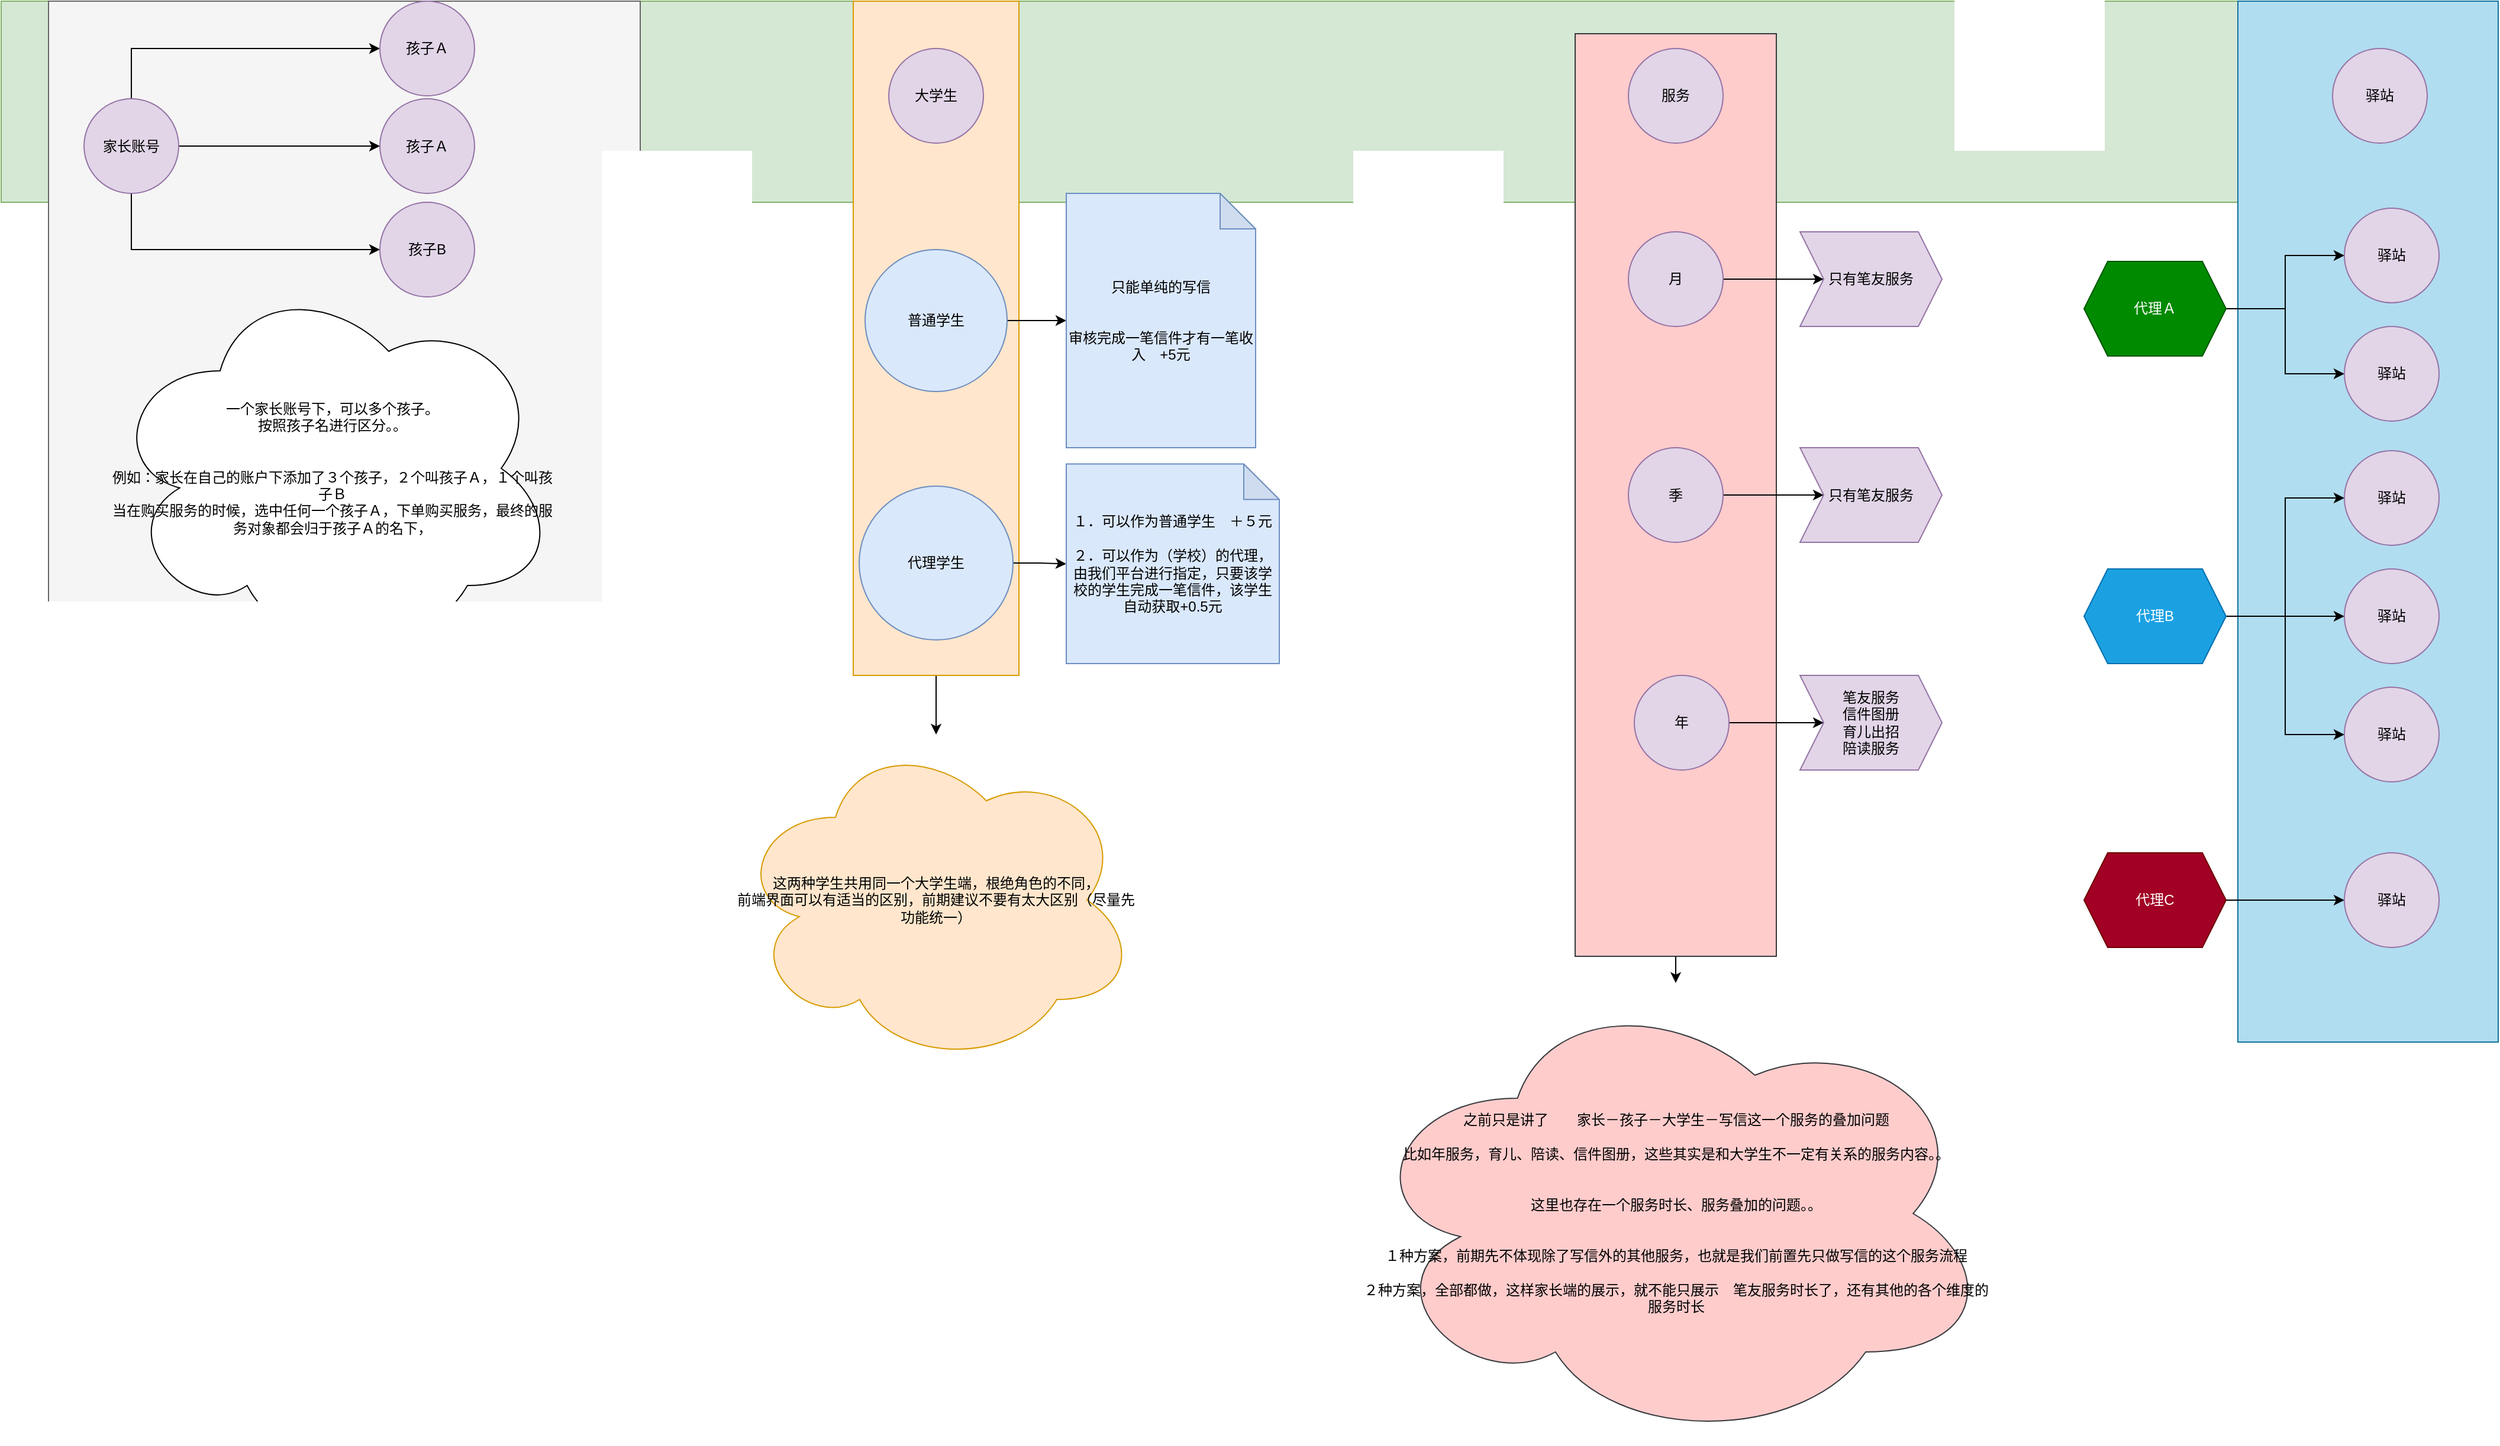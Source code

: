 <mxfile version="14.4.5" type="github">
  <diagram name="Page-1" id="dd472eb7-4b8b-5cd9-a60b-b15522922e76">
    <mxGraphModel dx="1422" dy="801" grid="1" gridSize="10" guides="1" tooltips="1" connect="1" arrows="1" fold="1" page="1" pageScale="1" pageWidth="1100" pageHeight="850" background="#ffffff" math="0" shadow="0">
      <root>
        <mxCell id="0" />
        <mxCell id="1" parent="0" />
        <mxCell id="64Vx9FYo9tibzsEboU_u-6" value="" style="rounded=0;whiteSpace=wrap;html=1;fillColor=#d5e8d4;strokeColor=#82b366;" vertex="1" parent="1">
          <mxGeometry x="40" y="70" width="2060" height="170" as="geometry" />
        </mxCell>
        <mxCell id="64Vx9FYo9tibzsEboU_u-21" value="" style="edgeStyle=orthogonalEdgeStyle;rounded=0;orthogonalLoop=1;jettySize=auto;html=1;" edge="1" parent="1" source="64Vx9FYo9tibzsEboU_u-9" target="64Vx9FYo9tibzsEboU_u-20">
          <mxGeometry relative="1" as="geometry" />
        </mxCell>
        <mxCell id="64Vx9FYo9tibzsEboU_u-9" value="" style="rounded=0;whiteSpace=wrap;html=1;fillColor=#ffe6cc;strokeColor=#d79b00;" vertex="1" parent="1">
          <mxGeometry x="760" y="70" width="140" height="570" as="geometry" />
        </mxCell>
        <mxCell id="64Vx9FYo9tibzsEboU_u-3" value="大学生" style="ellipse;whiteSpace=wrap;html=1;aspect=fixed;fillColor=#e1d5e7;strokeColor=#9673a6;" vertex="1" parent="1">
          <mxGeometry x="790" y="110" width="80" height="80" as="geometry" />
        </mxCell>
        <mxCell id="64Vx9FYo9tibzsEboU_u-13" value="" style="edgeStyle=orthogonalEdgeStyle;rounded=0;orthogonalLoop=1;jettySize=auto;html=1;" edge="1" parent="1" source="64Vx9FYo9tibzsEboU_u-10" target="64Vx9FYo9tibzsEboU_u-12">
          <mxGeometry relative="1" as="geometry" />
        </mxCell>
        <mxCell id="64Vx9FYo9tibzsEboU_u-10" value="普通学生" style="ellipse;whiteSpace=wrap;html=1;aspect=fixed;fillColor=#dae8fc;strokeColor=#6c8ebf;" vertex="1" parent="1">
          <mxGeometry x="770" y="280" width="120" height="120" as="geometry" />
        </mxCell>
        <mxCell id="64Vx9FYo9tibzsEboU_u-15" value="" style="edgeStyle=orthogonalEdgeStyle;rounded=0;orthogonalLoop=1;jettySize=auto;html=1;" edge="1" parent="1" source="64Vx9FYo9tibzsEboU_u-11" target="64Vx9FYo9tibzsEboU_u-14">
          <mxGeometry relative="1" as="geometry" />
        </mxCell>
        <mxCell id="64Vx9FYo9tibzsEboU_u-11" value="代理学生" style="ellipse;whiteSpace=wrap;html=1;aspect=fixed;fillColor=#dae8fc;strokeColor=#6c8ebf;" vertex="1" parent="1">
          <mxGeometry x="765" y="480" width="130" height="130" as="geometry" />
        </mxCell>
        <mxCell id="64Vx9FYo9tibzsEboU_u-12" value="只能单纯的写信&lt;br&gt;&lt;br&gt;&lt;br&gt;审核完成一笔信件才有一笔收入　+5元" style="shape=note;whiteSpace=wrap;html=1;backgroundOutline=1;darkOpacity=0.05;fillColor=#dae8fc;strokeColor=#6c8ebf;" vertex="1" parent="1">
          <mxGeometry x="940" y="232.5" width="160" height="215" as="geometry" />
        </mxCell>
        <mxCell id="64Vx9FYo9tibzsEboU_u-14" value="１．可以作为普通学生　＋５元&lt;br&gt;&lt;br&gt;２．可以作为（学校）的代理，由我们平台进行指定，只要该学校的学生完成一笔信件，该学生自动获取+0.5元" style="shape=note;whiteSpace=wrap;html=1;backgroundOutline=1;darkOpacity=0.05;strokeColor=#6c8ebf;fillColor=#dae8fc;" vertex="1" parent="1">
          <mxGeometry x="940" y="461.25" width="180" height="168.75" as="geometry" />
        </mxCell>
        <mxCell id="64Vx9FYo9tibzsEboU_u-17" value="" style="rounded=0;whiteSpace=wrap;html=1;fillColor=#f5f5f5;strokeColor=#666666;fontColor=#333333;" vertex="1" parent="1">
          <mxGeometry x="80" y="70" width="500" height="550" as="geometry" />
        </mxCell>
        <mxCell id="64Vx9FYo9tibzsEboU_u-2" value="孩子Ａ" style="ellipse;whiteSpace=wrap;html=1;aspect=fixed;fillColor=#e1d5e7;strokeColor=#9673a6;" vertex="1" parent="1">
          <mxGeometry x="360" y="152.5" width="80" height="80" as="geometry" />
        </mxCell>
        <mxCell id="64Vx9FYo9tibzsEboU_u-23" style="edgeStyle=orthogonalEdgeStyle;rounded=0;orthogonalLoop=1;jettySize=auto;html=1;" edge="1" parent="1" source="64Vx9FYo9tibzsEboU_u-1" target="64Vx9FYo9tibzsEboU_u-2">
          <mxGeometry relative="1" as="geometry" />
        </mxCell>
        <mxCell id="64Vx9FYo9tibzsEboU_u-24" style="edgeStyle=orthogonalEdgeStyle;rounded=0;orthogonalLoop=1;jettySize=auto;html=1;" edge="1" parent="1" source="64Vx9FYo9tibzsEboU_u-1" target="64Vx9FYo9tibzsEboU_u-22">
          <mxGeometry relative="1" as="geometry">
            <Array as="points">
              <mxPoint x="150" y="280" />
            </Array>
          </mxGeometry>
        </mxCell>
        <mxCell id="64Vx9FYo9tibzsEboU_u-26" style="edgeStyle=orthogonalEdgeStyle;rounded=0;orthogonalLoop=1;jettySize=auto;html=1;entryX=0;entryY=0.5;entryDx=0;entryDy=0;" edge="1" parent="1" source="64Vx9FYo9tibzsEboU_u-1" target="64Vx9FYo9tibzsEboU_u-25">
          <mxGeometry relative="1" as="geometry">
            <Array as="points">
              <mxPoint x="150" y="110" />
            </Array>
          </mxGeometry>
        </mxCell>
        <mxCell id="64Vx9FYo9tibzsEboU_u-1" value="家长账号" style="ellipse;whiteSpace=wrap;html=1;aspect=fixed;fillColor=#e1d5e7;strokeColor=#9673a6;" vertex="1" parent="1">
          <mxGeometry x="110" y="152.5" width="80" height="80" as="geometry" />
        </mxCell>
        <mxCell id="64Vx9FYo9tibzsEboU_u-18" value="一个家长账号下，可以多个孩子。&lt;br&gt;按照孩子名进行区分。。&lt;br&gt;&lt;br&gt;&lt;br&gt;例如：家长在自己的账户下添加了３个孩子，２个叫孩子Ａ，１个叫孩子Ｂ&lt;br&gt;当在购买服务的时候，选中任何一个孩子Ａ，下单购买服务，最终的服务对象都会归于孩子Ａ的名下，" style="ellipse;shape=cloud;whiteSpace=wrap;html=1;" vertex="1" parent="1">
          <mxGeometry x="130" y="300" width="380" height="330" as="geometry" />
        </mxCell>
        <mxCell id="64Vx9FYo9tibzsEboU_u-20" value="这两种学生共用同一个大学生端，根绝角色的不同，&lt;br&gt;前端界面可以有适当的区别，前期建议不要有太大区别（尽量先功能统一）" style="ellipse;shape=cloud;whiteSpace=wrap;html=1;rounded=0;strokeColor=#d79b00;fillColor=#ffe6cc;" vertex="1" parent="1">
          <mxGeometry x="660" y="690" width="340" height="280" as="geometry" />
        </mxCell>
        <mxCell id="64Vx9FYo9tibzsEboU_u-22" value="孩子B" style="ellipse;whiteSpace=wrap;html=1;aspect=fixed;fillColor=#e1d5e7;strokeColor=#9673a6;" vertex="1" parent="1">
          <mxGeometry x="360" y="240" width="80" height="80" as="geometry" />
        </mxCell>
        <mxCell id="64Vx9FYo9tibzsEboU_u-25" value="孩子Ａ" style="ellipse;whiteSpace=wrap;html=1;aspect=fixed;fillColor=#e1d5e7;strokeColor=#9673a6;" vertex="1" parent="1">
          <mxGeometry x="360" y="70" width="80" height="80" as="geometry" />
        </mxCell>
        <mxCell id="64Vx9FYo9tibzsEboU_u-27" value="" style="rounded=0;whiteSpace=wrap;html=1;fillColor=#b1ddf0;strokeColor=#10739e;" vertex="1" parent="1">
          <mxGeometry x="1930" y="70" width="220" height="880" as="geometry" />
        </mxCell>
        <mxCell id="64Vx9FYo9tibzsEboU_u-4" value="驿站" style="ellipse;whiteSpace=wrap;html=1;aspect=fixed;fillColor=#e1d5e7;strokeColor=#9673a6;" vertex="1" parent="1">
          <mxGeometry x="2010" y="110" width="80" height="80" as="geometry" />
        </mxCell>
        <mxCell id="64Vx9FYo9tibzsEboU_u-32" style="edgeStyle=orthogonalEdgeStyle;rounded=0;orthogonalLoop=1;jettySize=auto;html=1;entryX=0;entryY=0.5;entryDx=0;entryDy=0;" edge="1" parent="1" source="64Vx9FYo9tibzsEboU_u-28" target="64Vx9FYo9tibzsEboU_u-31">
          <mxGeometry relative="1" as="geometry" />
        </mxCell>
        <mxCell id="64Vx9FYo9tibzsEboU_u-34" style="edgeStyle=orthogonalEdgeStyle;rounded=0;orthogonalLoop=1;jettySize=auto;html=1;entryX=0;entryY=0.5;entryDx=0;entryDy=0;" edge="1" parent="1" source="64Vx9FYo9tibzsEboU_u-28" target="64Vx9FYo9tibzsEboU_u-33">
          <mxGeometry relative="1" as="geometry" />
        </mxCell>
        <mxCell id="64Vx9FYo9tibzsEboU_u-28" value="代理Ａ" style="shape=hexagon;perimeter=hexagonPerimeter2;whiteSpace=wrap;html=1;fixedSize=1;fillColor=#008a00;strokeColor=#005700;fontColor=#ffffff;" vertex="1" parent="1">
          <mxGeometry x="1800" y="290" width="120" height="80" as="geometry" />
        </mxCell>
        <mxCell id="64Vx9FYo9tibzsEboU_u-41" style="edgeStyle=orthogonalEdgeStyle;rounded=0;orthogonalLoop=1;jettySize=auto;html=1;entryX=0;entryY=0.5;entryDx=0;entryDy=0;" edge="1" parent="1" source="64Vx9FYo9tibzsEboU_u-29" target="64Vx9FYo9tibzsEboU_u-38">
          <mxGeometry relative="1" as="geometry" />
        </mxCell>
        <mxCell id="64Vx9FYo9tibzsEboU_u-29" value="代理C" style="shape=hexagon;perimeter=hexagonPerimeter2;whiteSpace=wrap;html=1;fixedSize=1;fillColor=#a20025;strokeColor=#6F0000;fontColor=#ffffff;" vertex="1" parent="1">
          <mxGeometry x="1800" y="790" width="120" height="80" as="geometry" />
        </mxCell>
        <mxCell id="64Vx9FYo9tibzsEboU_u-42" style="edgeStyle=orthogonalEdgeStyle;rounded=0;orthogonalLoop=1;jettySize=auto;html=1;entryX=0;entryY=0.5;entryDx=0;entryDy=0;" edge="1" parent="1" source="64Vx9FYo9tibzsEboU_u-30" target="64Vx9FYo9tibzsEboU_u-35">
          <mxGeometry relative="1" as="geometry" />
        </mxCell>
        <mxCell id="64Vx9FYo9tibzsEboU_u-43" style="edgeStyle=orthogonalEdgeStyle;rounded=0;orthogonalLoop=1;jettySize=auto;html=1;" edge="1" parent="1" source="64Vx9FYo9tibzsEboU_u-30" target="64Vx9FYo9tibzsEboU_u-36">
          <mxGeometry relative="1" as="geometry" />
        </mxCell>
        <mxCell id="64Vx9FYo9tibzsEboU_u-44" style="edgeStyle=orthogonalEdgeStyle;rounded=0;orthogonalLoop=1;jettySize=auto;html=1;entryX=0;entryY=0.5;entryDx=0;entryDy=0;" edge="1" parent="1" source="64Vx9FYo9tibzsEboU_u-30" target="64Vx9FYo9tibzsEboU_u-37">
          <mxGeometry relative="1" as="geometry" />
        </mxCell>
        <mxCell id="64Vx9FYo9tibzsEboU_u-30" value="代理B" style="shape=hexagon;perimeter=hexagonPerimeter2;whiteSpace=wrap;html=1;fixedSize=1;fillColor=#1ba1e2;strokeColor=#006EAF;fontColor=#ffffff;" vertex="1" parent="1">
          <mxGeometry x="1800" y="550" width="120" height="80" as="geometry" />
        </mxCell>
        <mxCell id="64Vx9FYo9tibzsEboU_u-31" value="驿站" style="ellipse;whiteSpace=wrap;html=1;aspect=fixed;fillColor=#e1d5e7;strokeColor=#9673a6;" vertex="1" parent="1">
          <mxGeometry x="2020" y="245" width="80" height="80" as="geometry" />
        </mxCell>
        <mxCell id="64Vx9FYo9tibzsEboU_u-33" value="驿站" style="ellipse;whiteSpace=wrap;html=1;aspect=fixed;fillColor=#e1d5e7;strokeColor=#9673a6;" vertex="1" parent="1">
          <mxGeometry x="2020" y="345" width="80" height="80" as="geometry" />
        </mxCell>
        <mxCell id="64Vx9FYo9tibzsEboU_u-35" value="驿站" style="ellipse;whiteSpace=wrap;html=1;aspect=fixed;fillColor=#e1d5e7;strokeColor=#9673a6;" vertex="1" parent="1">
          <mxGeometry x="2020" y="450" width="80" height="80" as="geometry" />
        </mxCell>
        <mxCell id="64Vx9FYo9tibzsEboU_u-36" value="驿站" style="ellipse;whiteSpace=wrap;html=1;aspect=fixed;fillColor=#e1d5e7;strokeColor=#9673a6;" vertex="1" parent="1">
          <mxGeometry x="2020" y="550" width="80" height="80" as="geometry" />
        </mxCell>
        <mxCell id="64Vx9FYo9tibzsEboU_u-37" value="驿站" style="ellipse;whiteSpace=wrap;html=1;aspect=fixed;fillColor=#e1d5e7;strokeColor=#9673a6;" vertex="1" parent="1">
          <mxGeometry x="2020" y="650" width="80" height="80" as="geometry" />
        </mxCell>
        <mxCell id="64Vx9FYo9tibzsEboU_u-38" value="驿站" style="ellipse;whiteSpace=wrap;html=1;aspect=fixed;fillColor=#e1d5e7;strokeColor=#9673a6;" vertex="1" parent="1">
          <mxGeometry x="2020" y="790" width="80" height="80" as="geometry" />
        </mxCell>
        <mxCell id="64Vx9FYo9tibzsEboU_u-58" value="" style="edgeStyle=orthogonalEdgeStyle;rounded=0;orthogonalLoop=1;jettySize=auto;html=1;" edge="1" parent="1" source="64Vx9FYo9tibzsEboU_u-46" target="64Vx9FYo9tibzsEboU_u-57">
          <mxGeometry relative="1" as="geometry" />
        </mxCell>
        <mxCell id="64Vx9FYo9tibzsEboU_u-46" value="" style="rounded=0;whiteSpace=wrap;html=1;fillColor=#ffcccc;strokeColor=#36393d;" vertex="1" parent="1">
          <mxGeometry x="1370" y="97.5" width="170" height="780" as="geometry" />
        </mxCell>
        <mxCell id="64Vx9FYo9tibzsEboU_u-5" value="服务" style="ellipse;whiteSpace=wrap;html=1;aspect=fixed;fillColor=#e1d5e7;strokeColor=#9673a6;" vertex="1" parent="1">
          <mxGeometry x="1415" y="110" width="80" height="80" as="geometry" />
        </mxCell>
        <mxCell id="64Vx9FYo9tibzsEboU_u-51" value="" style="edgeStyle=orthogonalEdgeStyle;rounded=0;orthogonalLoop=1;jettySize=auto;html=1;" edge="1" parent="1" source="64Vx9FYo9tibzsEboU_u-47" target="64Vx9FYo9tibzsEboU_u-50">
          <mxGeometry relative="1" as="geometry" />
        </mxCell>
        <mxCell id="64Vx9FYo9tibzsEboU_u-47" value="月" style="ellipse;whiteSpace=wrap;html=1;aspect=fixed;fillColor=#e1d5e7;strokeColor=#9673a6;" vertex="1" parent="1">
          <mxGeometry x="1415" y="265" width="80" height="80" as="geometry" />
        </mxCell>
        <mxCell id="64Vx9FYo9tibzsEboU_u-53" value="" style="edgeStyle=orthogonalEdgeStyle;rounded=0;orthogonalLoop=1;jettySize=auto;html=1;" edge="1" parent="1" source="64Vx9FYo9tibzsEboU_u-48" target="64Vx9FYo9tibzsEboU_u-52">
          <mxGeometry relative="1" as="geometry" />
        </mxCell>
        <mxCell id="64Vx9FYo9tibzsEboU_u-48" value="季" style="ellipse;whiteSpace=wrap;html=1;aspect=fixed;fillColor=#e1d5e7;strokeColor=#9673a6;" vertex="1" parent="1">
          <mxGeometry x="1415" y="447.5" width="80" height="80" as="geometry" />
        </mxCell>
        <mxCell id="64Vx9FYo9tibzsEboU_u-56" value="" style="edgeStyle=orthogonalEdgeStyle;rounded=0;orthogonalLoop=1;jettySize=auto;html=1;" edge="1" parent="1" source="64Vx9FYo9tibzsEboU_u-49" target="64Vx9FYo9tibzsEboU_u-55">
          <mxGeometry relative="1" as="geometry" />
        </mxCell>
        <mxCell id="64Vx9FYo9tibzsEboU_u-49" value="年" style="ellipse;whiteSpace=wrap;html=1;aspect=fixed;fillColor=#e1d5e7;strokeColor=#9673a6;" vertex="1" parent="1">
          <mxGeometry x="1420" y="640" width="80" height="80" as="geometry" />
        </mxCell>
        <mxCell id="64Vx9FYo9tibzsEboU_u-50" value="只有笔友服务" style="shape=step;perimeter=stepPerimeter;whiteSpace=wrap;html=1;fixedSize=1;strokeColor=#9673a6;fillColor=#e1d5e7;" vertex="1" parent="1">
          <mxGeometry x="1560" y="265" width="120" height="80" as="geometry" />
        </mxCell>
        <mxCell id="64Vx9FYo9tibzsEboU_u-52" value="&lt;span&gt;只有笔友服务&lt;/span&gt;" style="shape=step;perimeter=stepPerimeter;whiteSpace=wrap;html=1;fixedSize=1;strokeColor=#9673a6;fillColor=#e1d5e7;" vertex="1" parent="1">
          <mxGeometry x="1560" y="447.5" width="120" height="80" as="geometry" />
        </mxCell>
        <mxCell id="64Vx9FYo9tibzsEboU_u-55" value="笔友服务&lt;br&gt;信件图册&lt;br&gt;育儿出招&lt;br&gt;陪读服务" style="shape=step;perimeter=stepPerimeter;whiteSpace=wrap;html=1;fixedSize=1;strokeColor=#9673a6;fillColor=#e1d5e7;" vertex="1" parent="1">
          <mxGeometry x="1560" y="640" width="120" height="80" as="geometry" />
        </mxCell>
        <mxCell id="64Vx9FYo9tibzsEboU_u-57" value="之前只是讲了　　家长－孩子－大学生－写信这一个服务的叠加问题&lt;br&gt;&lt;br&gt;比如年服务，育儿、陪读、信件图册，这些其实是和大学生不一定有关系的服务内容。。&lt;br&gt;&lt;br&gt;&lt;br&gt;这里也存在一个服务时长、服务叠加的问题。。&lt;br&gt;&lt;br&gt;&lt;br&gt;１种方案，前期先不体现除了写信外的其他服务，也就是我们前置先只做写信的这个服务流程&lt;br&gt;&lt;br&gt;２种方案，全部都做，这样家长端的展示，就不能只展示　笔友服务时长了，还有其他的各个维度的服务时长" style="ellipse;shape=cloud;whiteSpace=wrap;html=1;rounded=0;strokeColor=#36393d;fillColor=#ffcccc;" vertex="1" parent="1">
          <mxGeometry x="1187.5" y="900" width="535" height="390" as="geometry" />
        </mxCell>
      </root>
    </mxGraphModel>
  </diagram>
</mxfile>
